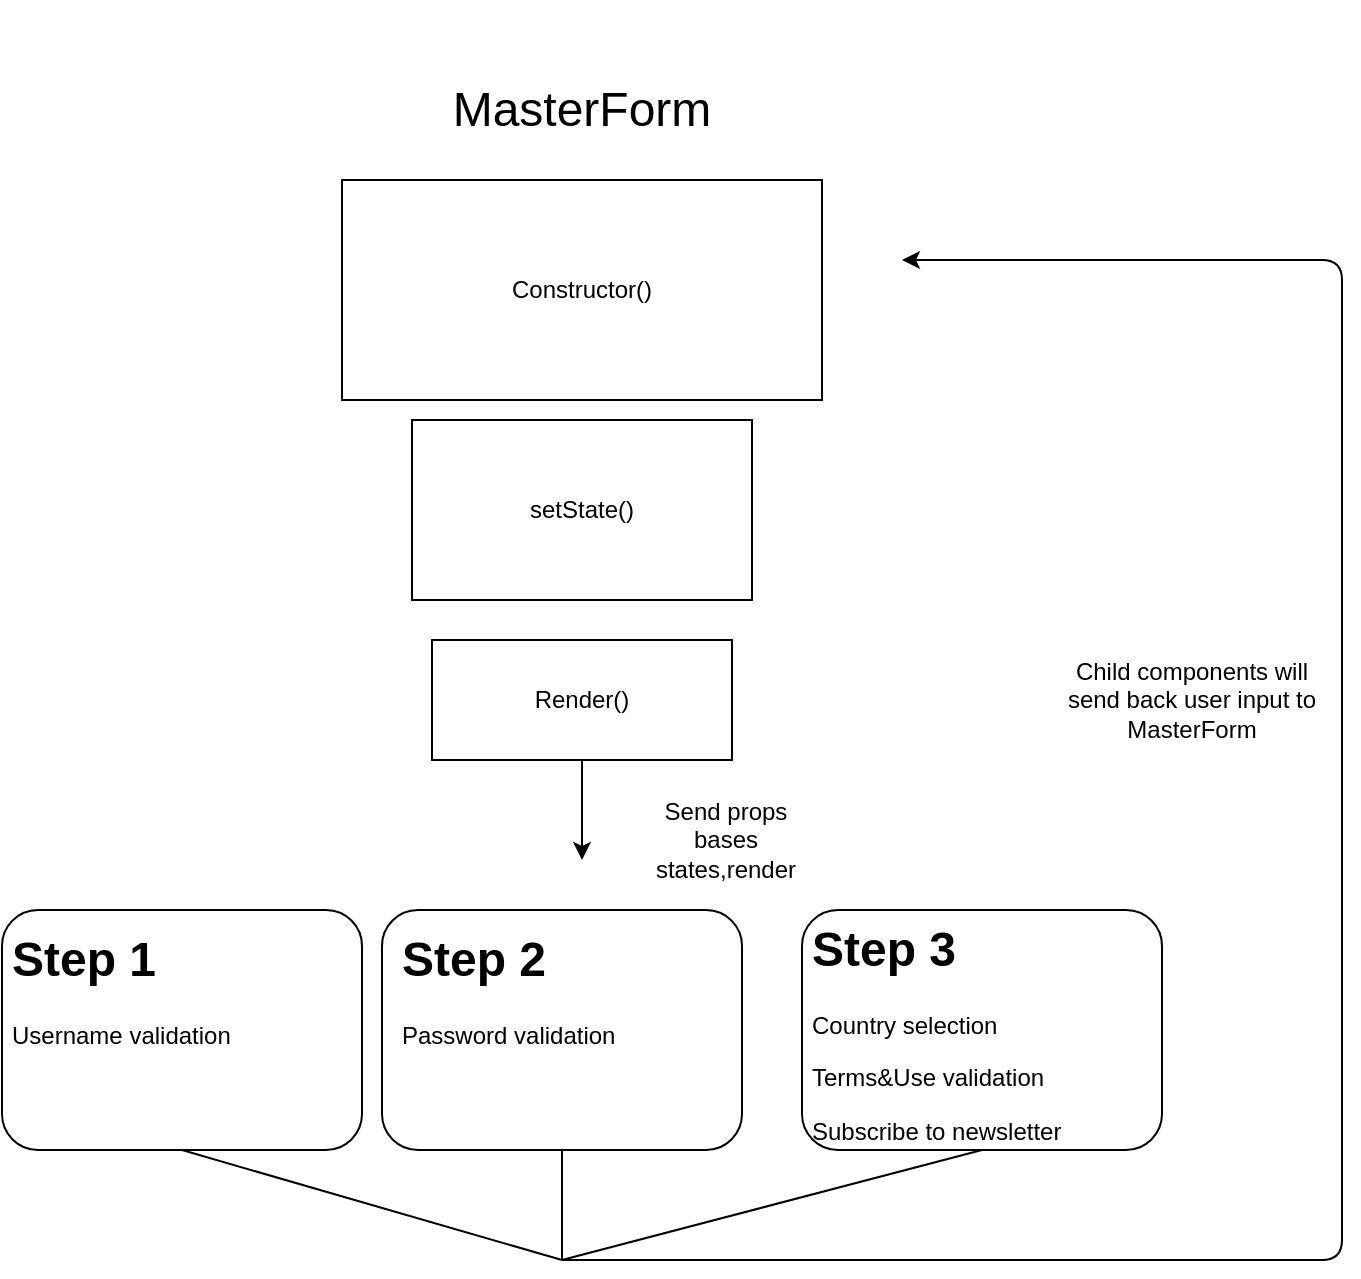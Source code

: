 <mxfile version="14.2.7" type="github">
  <diagram id="C5RBs43oDa-KdzZeNtuy" name="Page-1">
    <mxGraphModel dx="1106" dy="616" grid="1" gridSize="10" guides="1" tooltips="1" connect="1" arrows="1" fold="1" page="1" pageScale="1" pageWidth="827" pageHeight="1169" math="0" shadow="0">
      <root>
        <mxCell id="WIyWlLk6GJQsqaUBKTNV-0" />
        <mxCell id="WIyWlLk6GJQsqaUBKTNV-1" parent="WIyWlLk6GJQsqaUBKTNV-0" />
        <mxCell id="Lo0D1g_yETABjiU6Osd3-0" value="Constructor()" style="rounded=0;whiteSpace=wrap;html=1;" vertex="1" parent="WIyWlLk6GJQsqaUBKTNV-1">
          <mxGeometry x="250" y="100" width="240" height="110" as="geometry" />
        </mxCell>
        <mxCell id="Lo0D1g_yETABjiU6Osd3-1" value="&lt;font style=&quot;font-size: 24px&quot;&gt;MasterForm&lt;/font&gt;" style="text;html=1;strokeColor=none;fillColor=none;align=center;verticalAlign=middle;whiteSpace=wrap;rounded=0;" vertex="1" parent="WIyWlLk6GJQsqaUBKTNV-1">
          <mxGeometry x="296.25" y="10" width="147.5" height="110" as="geometry" />
        </mxCell>
        <mxCell id="Lo0D1g_yETABjiU6Osd3-2" value="setState()" style="rounded=0;whiteSpace=wrap;html=1;" vertex="1" parent="WIyWlLk6GJQsqaUBKTNV-1">
          <mxGeometry x="285" y="220" width="170" height="90" as="geometry" />
        </mxCell>
        <mxCell id="Lo0D1g_yETABjiU6Osd3-3" value="Render()" style="rounded=0;whiteSpace=wrap;html=1;" vertex="1" parent="WIyWlLk6GJQsqaUBKTNV-1">
          <mxGeometry x="295" y="330" width="150" height="60" as="geometry" />
        </mxCell>
        <mxCell id="Lo0D1g_yETABjiU6Osd3-4" value="" style="rounded=1;whiteSpace=wrap;html=1;" vertex="1" parent="WIyWlLk6GJQsqaUBKTNV-1">
          <mxGeometry x="80" y="465" width="180" height="120" as="geometry" />
        </mxCell>
        <mxCell id="Lo0D1g_yETABjiU6Osd3-5" value="" style="rounded=1;whiteSpace=wrap;html=1;" vertex="1" parent="WIyWlLk6GJQsqaUBKTNV-1">
          <mxGeometry x="270" y="465" width="180" height="120" as="geometry" />
        </mxCell>
        <mxCell id="Lo0D1g_yETABjiU6Osd3-6" value="" style="rounded=1;whiteSpace=wrap;html=1;" vertex="1" parent="WIyWlLk6GJQsqaUBKTNV-1">
          <mxGeometry x="480" y="465" width="180" height="120" as="geometry" />
        </mxCell>
        <mxCell id="Lo0D1g_yETABjiU6Osd3-12" value="" style="edgeStyle=segmentEdgeStyle;endArrow=classic;html=1;" edge="1" parent="WIyWlLk6GJQsqaUBKTNV-1">
          <mxGeometry width="50" height="50" relative="1" as="geometry">
            <mxPoint x="360" y="640" as="sourcePoint" />
            <mxPoint x="530" y="140" as="targetPoint" />
            <Array as="points">
              <mxPoint x="750" y="640" />
            </Array>
          </mxGeometry>
        </mxCell>
        <mxCell id="Lo0D1g_yETABjiU6Osd3-13" value="" style="endArrow=none;html=1;exitX=0.5;exitY=1;exitDx=0;exitDy=0;" edge="1" parent="WIyWlLk6GJQsqaUBKTNV-1" source="Lo0D1g_yETABjiU6Osd3-5">
          <mxGeometry width="50" height="50" relative="1" as="geometry">
            <mxPoint x="350" y="430" as="sourcePoint" />
            <mxPoint x="360" y="640" as="targetPoint" />
          </mxGeometry>
        </mxCell>
        <mxCell id="Lo0D1g_yETABjiU6Osd3-14" value="" style="endArrow=none;html=1;entryX=0.5;entryY=1;entryDx=0;entryDy=0;" edge="1" parent="WIyWlLk6GJQsqaUBKTNV-1" target="Lo0D1g_yETABjiU6Osd3-4">
          <mxGeometry width="50" height="50" relative="1" as="geometry">
            <mxPoint x="360" y="640" as="sourcePoint" />
            <mxPoint x="150" y="610" as="targetPoint" />
          </mxGeometry>
        </mxCell>
        <mxCell id="Lo0D1g_yETABjiU6Osd3-15" value="" style="endArrow=none;html=1;entryX=0.5;entryY=1;entryDx=0;entryDy=0;" edge="1" parent="WIyWlLk6GJQsqaUBKTNV-1" target="Lo0D1g_yETABjiU6Osd3-6">
          <mxGeometry width="50" height="50" relative="1" as="geometry">
            <mxPoint x="360" y="640" as="sourcePoint" />
            <mxPoint x="410" y="590" as="targetPoint" />
          </mxGeometry>
        </mxCell>
        <mxCell id="Lo0D1g_yETABjiU6Osd3-16" value="Child components will send back user input to MasterForm" style="text;html=1;strokeColor=none;fillColor=none;align=center;verticalAlign=middle;whiteSpace=wrap;rounded=0;" vertex="1" parent="WIyWlLk6GJQsqaUBKTNV-1">
          <mxGeometry x="610" y="320" width="130" height="80" as="geometry" />
        </mxCell>
        <mxCell id="Lo0D1g_yETABjiU6Osd3-17" value="Send props bases states,render" style="text;html=1;strokeColor=none;fillColor=none;align=center;verticalAlign=middle;whiteSpace=wrap;rounded=0;" vertex="1" parent="WIyWlLk6GJQsqaUBKTNV-1">
          <mxGeometry x="394" y="400" width="96" height="60" as="geometry" />
        </mxCell>
        <mxCell id="Lo0D1g_yETABjiU6Osd3-18" value="" style="endArrow=classic;html=1;exitX=0.5;exitY=1;exitDx=0;exitDy=0;" edge="1" parent="WIyWlLk6GJQsqaUBKTNV-1" source="Lo0D1g_yETABjiU6Osd3-3">
          <mxGeometry width="50" height="50" relative="1" as="geometry">
            <mxPoint x="430" y="390" as="sourcePoint" />
            <mxPoint x="370" y="440" as="targetPoint" />
          </mxGeometry>
        </mxCell>
        <mxCell id="Lo0D1g_yETABjiU6Osd3-19" value="&lt;h1&gt;Step 1&lt;/h1&gt;&lt;p&gt;Username validation&lt;/p&gt;" style="text;html=1;strokeColor=none;fillColor=none;spacing=5;spacingTop=-20;whiteSpace=wrap;overflow=hidden;rounded=0;" vertex="1" parent="WIyWlLk6GJQsqaUBKTNV-1">
          <mxGeometry x="80" y="470" width="190" height="120" as="geometry" />
        </mxCell>
        <mxCell id="Lo0D1g_yETABjiU6Osd3-20" value="&lt;h1&gt;Step 2&lt;/h1&gt;&lt;p&gt;Password validation&lt;/p&gt;" style="text;html=1;strokeColor=none;fillColor=none;spacing=5;spacingTop=-20;whiteSpace=wrap;overflow=hidden;rounded=0;" vertex="1" parent="WIyWlLk6GJQsqaUBKTNV-1">
          <mxGeometry x="275" y="470" width="190" height="120" as="geometry" />
        </mxCell>
        <mxCell id="Lo0D1g_yETABjiU6Osd3-21" value="&lt;h1&gt;Step 3&lt;/h1&gt;&lt;p&gt;Country selection&lt;/p&gt;&lt;p&gt;Terms&amp;amp;Use validation&lt;/p&gt;&lt;p&gt;Subscribe to newsletter&lt;/p&gt;" style="text;html=1;strokeColor=none;fillColor=none;spacing=5;spacingTop=-20;whiteSpace=wrap;overflow=hidden;rounded=0;" vertex="1" parent="WIyWlLk6GJQsqaUBKTNV-1">
          <mxGeometry x="480" y="465" width="190" height="120" as="geometry" />
        </mxCell>
      </root>
    </mxGraphModel>
  </diagram>
</mxfile>
